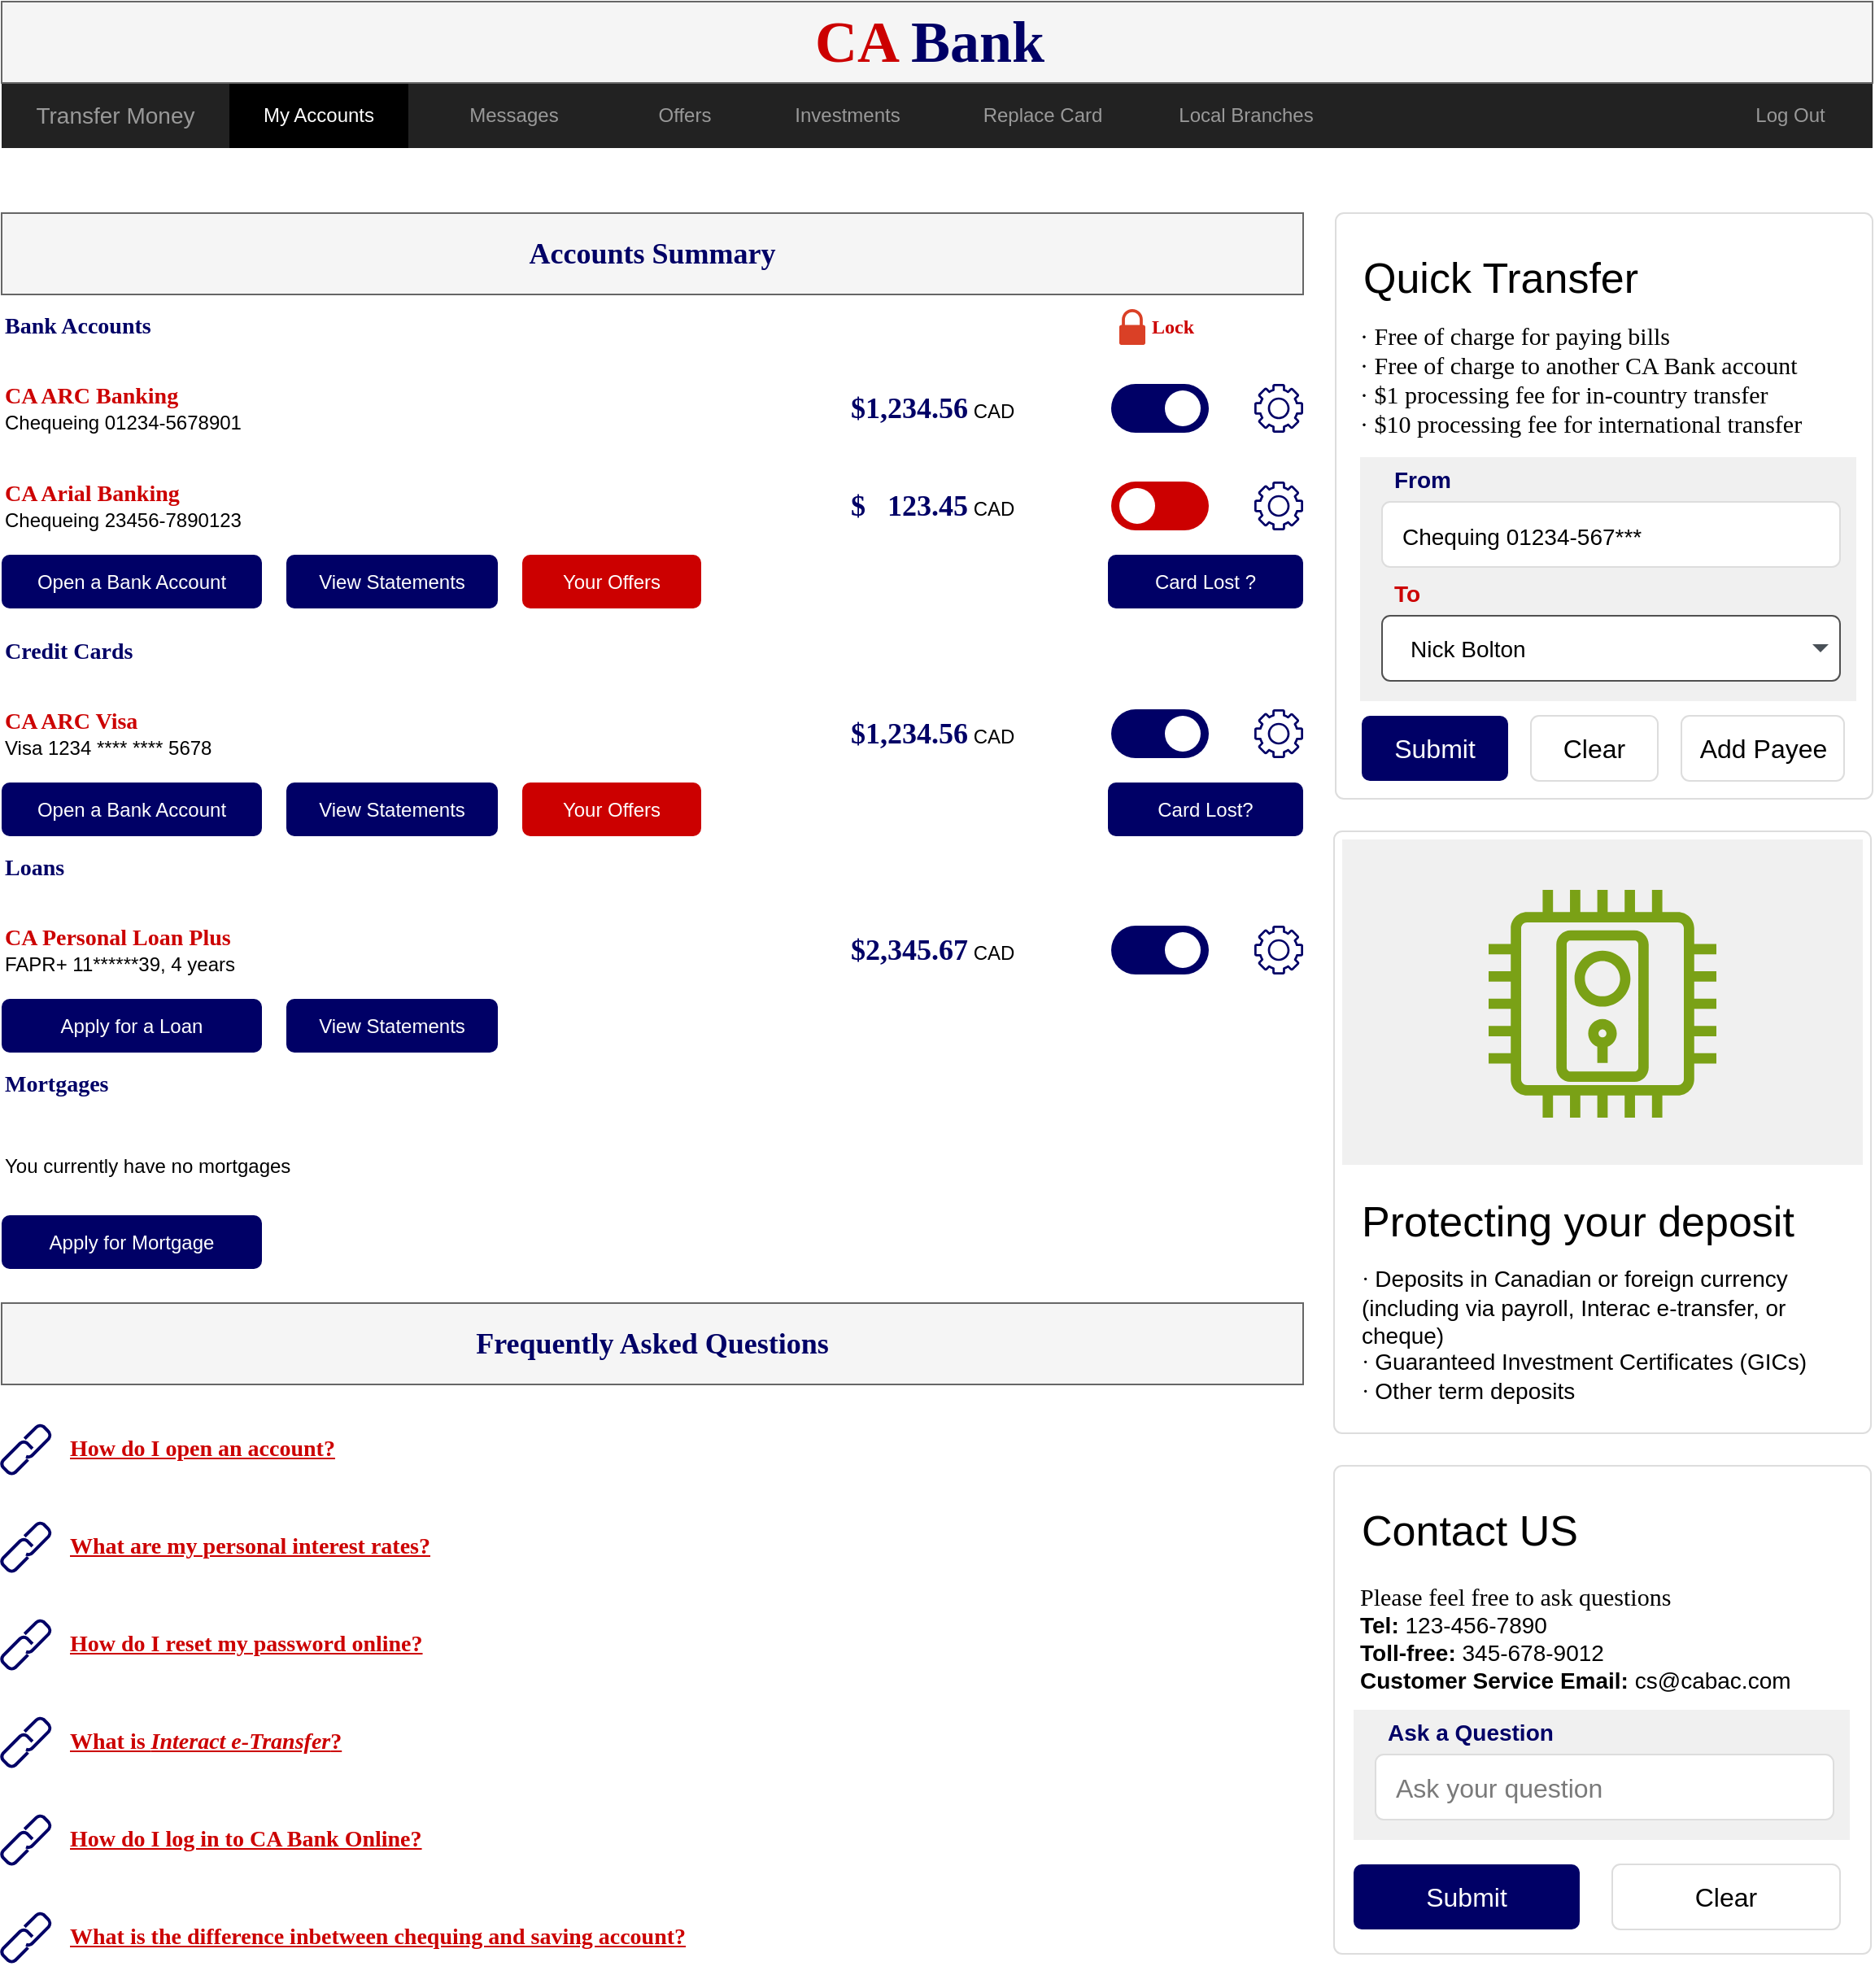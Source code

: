 <mxfile version="24.7.5">
  <diagram name="Page-1" id="c9db0220-8083-56f3-ca83-edcdcd058819">
    <mxGraphModel dx="5194" dy="2880" grid="1" gridSize="10" guides="1" tooltips="1" connect="1" arrows="1" fold="1" page="1" pageScale="1.5" pageWidth="826" pageHeight="1169" background="none" math="0" shadow="0">
      <root>
        <mxCell id="0" style=";html=1;" />
        <mxCell id="1" style=";html=1;" parent="0" />
        <mxCell id="3d76a8aef4d5c911-1" value="" style="html=1;shadow=0;dashed=0;shape=mxgraph.bootstrap.rect;fillColor=#222222;strokeColor=none;whiteSpace=wrap;rounded=0;fontSize=12;fontColor=#000000;align=center;" parent="1" vertex="1">
          <mxGeometry x="40" y="70" width="1150" height="40" as="geometry" />
        </mxCell>
        <mxCell id="3d76a8aef4d5c911-2" value="Transfer Money" style="html=1;shadow=0;dashed=0;fillColor=none;strokeColor=none;shape=mxgraph.bootstrap.rect;fontColor=#999999;fontSize=14;whiteSpace=wrap;" parent="3d76a8aef4d5c911-1" vertex="1">
          <mxGeometry width="140" height="40" as="geometry" />
        </mxCell>
        <mxCell id="3d76a8aef4d5c911-3" value="My Accounts" style="html=1;shadow=0;dashed=0;shape=mxgraph.bootstrap.rect;fillColor=#000000;strokeColor=none;fontColor=#ffffff;spacingRight=0;whiteSpace=wrap;align=center;" parent="3d76a8aef4d5c911-1" vertex="1">
          <mxGeometry x="140" width="110" height="40" as="geometry" />
        </mxCell>
        <mxCell id="3d76a8aef4d5c911-5" value="Messages" style="html=1;shadow=0;dashed=0;fillColor=none;strokeColor=none;shape=mxgraph.bootstrap.rect;fontColor=#999999;spacingRight=0;whiteSpace=wrap;" parent="3d76a8aef4d5c911-1" vertex="1">
          <mxGeometry x="250" width="130.01" height="40" as="geometry" />
        </mxCell>
        <mxCell id="3d76a8aef4d5c911-7" value="Offers" style="html=1;shadow=0;dashed=0;fillColor=none;strokeColor=none;shape=mxgraph.bootstrap.rect;fontColor=#999999;whiteSpace=wrap;" parent="3d76a8aef4d5c911-1" vertex="1">
          <mxGeometry x="380.01" width="79.99" height="40" as="geometry" />
        </mxCell>
        <mxCell id="3d76a8aef4d5c911-8" value="Investments" style="html=1;shadow=0;dashed=0;fillColor=none;strokeColor=none;shape=mxgraph.bootstrap.rect;fontColor=#999999;whiteSpace=wrap;" parent="3d76a8aef4d5c911-1" vertex="1">
          <mxGeometry x="460" width="120" height="40" as="geometry" />
        </mxCell>
        <mxCell id="3d76a8aef4d5c911-10" value="Log Out" style="html=1;shadow=0;dashed=0;fillColor=none;strokeColor=none;shape=mxgraph.bootstrap.rect;fontColor=#999999;whiteSpace=wrap;" parent="3d76a8aef4d5c911-1" vertex="1">
          <mxGeometry x="1049.375" width="100.625" height="40" as="geometry" />
        </mxCell>
        <mxCell id="Jn0wVcpK-2ly_PUziBu9-22" value="Replace Card" style="html=1;shadow=0;dashed=0;fillColor=none;strokeColor=none;shape=mxgraph.bootstrap.rect;fontColor=#999999;whiteSpace=wrap;" vertex="1" parent="3d76a8aef4d5c911-1">
          <mxGeometry x="580" width="120" height="40" as="geometry" />
        </mxCell>
        <mxCell id="Jn0wVcpK-2ly_PUziBu9-39" value="Local Branches" style="html=1;shadow=0;dashed=0;fillColor=none;strokeColor=none;shape=mxgraph.bootstrap.rect;fontColor=#999999;whiteSpace=wrap;" vertex="1" parent="3d76a8aef4d5c911-1">
          <mxGeometry x="700" width="130" height="40" as="geometry" />
        </mxCell>
        <mxCell id="3d76a8aef4d5c911-11" value="" style="html=1;shadow=0;dashed=0;shape=mxgraph.bootstrap.rrect;rSize=5;strokeColor=#dddddd;rounded=0;fontSize=12;align=center;container=0;" parent="1" vertex="1">
          <mxGeometry x="860" y="150" width="330" height="360" as="geometry" />
        </mxCell>
        <mxCell id="3d76a8aef4d5c911-54" value="" style="html=1;shadow=0;dashed=0;shape=mxgraph.bootstrap.rrect;rSize=5;strokeColor=#dddddd;rounded=0;fontSize=12;align=center;container=0;" parent="1" vertex="1">
          <mxGeometry x="859" y="530" width="330" height="370" as="geometry" />
        </mxCell>
        <mxCell id="3RXiinGD9AzOw28SL5Pv-1" value="&lt;font color=&quot;#cc0000&quot; size=&quot;1&quot; face=&quot;Verdana&quot;&gt;&lt;b&gt;&lt;span style=&quot;line-height: 107%; font-size: 36px;&quot; lang=&quot;EN-US&quot;&gt;CA&lt;/span&gt;&lt;/b&gt;&lt;/font&gt;&lt;font color=&quot;#000066&quot; size=&quot;1&quot; face=&quot;Verdana&quot;&gt;&lt;b&gt;&lt;span style=&quot;line-height: 107%; font-size: 36px;&quot; lang=&quot;EN-US&quot;&gt; Bank&lt;/span&gt;&lt;/b&gt;&lt;/font&gt;&lt;font color=&quot;#000066&quot; size=&quot;1&quot; face=&quot;Verdana&quot;&gt;&lt;b&gt;&lt;span style=&quot;line-height: 107%; font-size: 36px;&quot; lang=&quot;EN-US&quot;&gt;&amp;nbsp;&lt;/span&gt;&lt;/b&gt;&lt;/font&gt;" style="text;html=1;align=center;verticalAlign=middle;whiteSpace=wrap;rounded=0;fillColor=#f5f5f5;fontColor=#333333;strokeColor=#666666;" parent="1" vertex="1">
          <mxGeometry x="40" y="20" width="1150" height="50" as="geometry" />
        </mxCell>
        <mxCell id="3RXiinGD9AzOw28SL5Pv-2" value="&lt;font style=&quot;font-size: 14px;&quot; color=&quot;#000066&quot; face=&quot;Verdana&quot;&gt;&lt;b&gt;Bank Accounts&lt;br&gt;&lt;/b&gt;&lt;/font&gt;" style="text;html=1;align=left;verticalAlign=middle;whiteSpace=wrap;rounded=0;" parent="1" vertex="1">
          <mxGeometry x="40" y="200" width="480" height="40" as="geometry" />
        </mxCell>
        <mxCell id="3RXiinGD9AzOw28SL5Pv-105" value="&lt;font color=&quot;#000066&quot; style=&quot;font-size: 18px;&quot; face=&quot;Verdana&quot;&gt;&lt;b&gt;Accounts Summary&lt;br&gt;&lt;/b&gt;&lt;/font&gt;" style="text;html=1;align=center;verticalAlign=middle;whiteSpace=wrap;rounded=0;fillColor=#f5f5f5;strokeColor=#666666;fontColor=#333333;" parent="1" vertex="1">
          <mxGeometry x="40" y="150" width="800" height="50" as="geometry" />
        </mxCell>
        <mxCell id="Jn0wVcpK-2ly_PUziBu9-1" value="&lt;div&gt;&lt;font size=&quot;1&quot; color=&quot;#cc0000&quot; face=&quot;Verdana&quot;&gt;&lt;b style=&quot;font-size: 14px;&quot;&gt;CA ARC Banking&lt;/b&gt;&lt;/font&gt;&lt;/div&gt;&lt;div&gt;Chequeing 01234-5678901&lt;/div&gt;" style="text;html=1;align=left;verticalAlign=middle;whiteSpace=wrap;rounded=0;strokeColor=none;dashed=1;" vertex="1" parent="1">
          <mxGeometry x="40" y="240" width="520" height="60" as="geometry" />
        </mxCell>
        <mxCell id="Jn0wVcpK-2ly_PUziBu9-2" value="&lt;div&gt;&lt;font size=&quot;1&quot; color=&quot;#cc0000&quot; face=&quot;Verdana&quot;&gt;&lt;b style=&quot;font-size: 14px;&quot;&gt;CA ARC Visa&lt;/b&gt;&lt;/font&gt;&lt;/div&gt;&lt;div&gt;Visa 1234 **** **** 5678&lt;br&gt;&lt;/div&gt;" style="text;html=1;align=left;verticalAlign=middle;whiteSpace=wrap;rounded=0;strokeColor=none;dashed=1;" vertex="1" parent="1">
          <mxGeometry x="40" y="440" width="450" height="60" as="geometry" />
        </mxCell>
        <mxCell id="Jn0wVcpK-2ly_PUziBu9-3" value="&lt;font size=&quot;1&quot; color=&quot;#000066&quot; face=&quot;Verdana&quot;&gt;&lt;b style=&quot;font-size: 18px;&quot;&gt;$1,234.56&lt;/b&gt;&lt;/font&gt; CAD" style="text;html=1;align=left;verticalAlign=middle;whiteSpace=wrap;rounded=0;" vertex="1" parent="1">
          <mxGeometry x="560" y="250" width="150" height="40" as="geometry" />
        </mxCell>
        <mxCell id="Jn0wVcpK-2ly_PUziBu9-4" value="&lt;div&gt;&lt;font size=&quot;1&quot; color=&quot;#cc0000&quot; face=&quot;Verdana&quot;&gt;&lt;b style=&quot;font-size: 14px;&quot;&gt;CA Arial Banking&lt;br&gt;&lt;/b&gt;&lt;/font&gt;&lt;/div&gt;&lt;div&gt;Chequeing 23456-7890123&lt;/div&gt;" style="text;html=1;align=left;verticalAlign=middle;whiteSpace=wrap;rounded=0;strokeColor=none;dashed=1;" vertex="1" parent="1">
          <mxGeometry x="40" y="300" width="520" height="60" as="geometry" />
        </mxCell>
        <mxCell id="Jn0wVcpK-2ly_PUziBu9-5" value="&lt;font size=&quot;1&quot; color=&quot;#000066&quot; face=&quot;Verdana&quot;&gt;&lt;b style=&quot;font-size: 18px;&quot;&gt;$&amp;nbsp;&amp;nbsp; 123.45&lt;/b&gt;&lt;/font&gt; CAD" style="text;html=1;align=left;verticalAlign=middle;whiteSpace=wrap;rounded=0;" vertex="1" parent="1">
          <mxGeometry x="560" y="310" width="150" height="40" as="geometry" />
        </mxCell>
        <mxCell id="Jn0wVcpK-2ly_PUziBu9-10" value="" style="fillColor=#000066;strokeColor=none;rounded=1;arcSize=50;sketch=0;hachureGap=4;pointerEvents=0;fontFamily=Architects Daughter;fontSource=https%3A%2F%2Ffonts.googleapis.com%2Fcss%3Ffamily%3DArchitects%2BDaughter;fontSize=20;container=0;" vertex="1" parent="1">
          <mxGeometry x="722" y="255" width="60" height="30" as="geometry" />
        </mxCell>
        <mxCell id="Jn0wVcpK-2ly_PUziBu9-14" value="" style="fillColor=#CC0000;strokeColor=none;rounded=1;arcSize=50;sketch=0;hachureGap=4;pointerEvents=0;fontFamily=Architects Daughter;fontSource=https%3A%2F%2Ffonts.googleapis.com%2Fcss%3Ffamily%3DArchitects%2BDaughter;fontSize=20;container=0;" vertex="1" parent="1">
          <mxGeometry x="722" y="315" width="60" height="30" as="geometry" />
        </mxCell>
        <mxCell id="Jn0wVcpK-2ly_PUziBu9-15" value="" style="shape=ellipse;strokeColor=none;fillColor=#ffffff;sketch=0;hachureGap=4;pointerEvents=0;fontFamily=Architects Daughter;fontSource=https%3A%2F%2Ffonts.googleapis.com%2Fcss%3Ffamily%3DArchitects%2BDaughter;fontSize=20;" vertex="1" parent="1">
          <mxGeometry x="727" y="319" width="22" height="22" as="geometry">
            <mxPoint x="-54" y="-11" as="offset" />
          </mxGeometry>
        </mxCell>
        <mxCell id="Jn0wVcpK-2ly_PUziBu9-11" value="" style="shape=ellipse;strokeColor=none;fillColor=#ffffff;sketch=0;hachureGap=4;pointerEvents=0;fontFamily=Architects Daughter;fontSource=https%3A%2F%2Ffonts.googleapis.com%2Fcss%3Ffamily%3DArchitects%2BDaughter;fontSize=20;" vertex="1" parent="1">
          <mxGeometry x="755" y="259" width="22" height="22" as="geometry">
            <mxPoint x="-27" y="-11" as="offset" />
          </mxGeometry>
        </mxCell>
        <mxCell id="Jn0wVcpK-2ly_PUziBu9-17" value="" style="sketch=0;outlineConnect=0;fontColor=#232F3E;gradientColor=none;fillColor=#000066;strokeColor=none;dashed=0;verticalLabelPosition=bottom;verticalAlign=top;align=center;html=1;fontSize=12;fontStyle=0;aspect=fixed;pointerEvents=1;shape=mxgraph.aws4.gear;" vertex="1" parent="1">
          <mxGeometry x="810" y="255" width="30" height="30" as="geometry" />
        </mxCell>
        <mxCell id="Jn0wVcpK-2ly_PUziBu9-18" value="" style="sketch=0;outlineConnect=0;fontColor=#232F3E;gradientColor=none;fillColor=#000066;strokeColor=none;dashed=0;verticalLabelPosition=bottom;verticalAlign=top;align=center;html=1;fontSize=12;fontStyle=0;aspect=fixed;pointerEvents=1;shape=mxgraph.aws4.gear;" vertex="1" parent="1">
          <mxGeometry x="810" y="315" width="30" height="30" as="geometry" />
        </mxCell>
        <mxCell id="Jn0wVcpK-2ly_PUziBu9-21" value="&lt;font style=&quot;font-size: 14px;&quot; color=&quot;#000066&quot; face=&quot;Verdana&quot;&gt;&lt;b&gt;Credit Cards&lt;br&gt;&lt;/b&gt;&lt;/font&gt;" style="text;html=1;align=left;verticalAlign=middle;whiteSpace=wrap;rounded=0;" vertex="1" parent="1">
          <mxGeometry x="40" y="400" width="480" height="40" as="geometry" />
        </mxCell>
        <mxCell id="Jn0wVcpK-2ly_PUziBu9-23" value="&lt;font size=&quot;1&quot; color=&quot;#000066&quot; face=&quot;Verdana&quot;&gt;&lt;b style=&quot;font-size: 18px;&quot;&gt;$1,234.56&lt;/b&gt;&lt;/font&gt; CAD" style="text;html=1;align=left;verticalAlign=middle;whiteSpace=wrap;rounded=0;" vertex="1" parent="1">
          <mxGeometry x="560" y="450" width="150" height="40" as="geometry" />
        </mxCell>
        <mxCell id="Jn0wVcpK-2ly_PUziBu9-27" value="" style="fillColor=#000066;strokeColor=none;rounded=1;arcSize=50;sketch=0;hachureGap=4;pointerEvents=0;fontFamily=Architects Daughter;fontSource=https%3A%2F%2Ffonts.googleapis.com%2Fcss%3Ffamily%3DArchitects%2BDaughter;fontSize=20;container=0;" vertex="1" parent="1">
          <mxGeometry x="722" y="455" width="60" height="30" as="geometry" />
        </mxCell>
        <mxCell id="Jn0wVcpK-2ly_PUziBu9-28" value="" style="shape=ellipse;strokeColor=none;fillColor=#ffffff;sketch=0;hachureGap=4;pointerEvents=0;fontFamily=Architects Daughter;fontSource=https%3A%2F%2Ffonts.googleapis.com%2Fcss%3Ffamily%3DArchitects%2BDaughter;fontSize=20;" vertex="1" parent="1">
          <mxGeometry x="755" y="459" width="22" height="22" as="geometry">
            <mxPoint x="-27" y="-11" as="offset" />
          </mxGeometry>
        </mxCell>
        <mxCell id="Jn0wVcpK-2ly_PUziBu9-29" value="" style="sketch=0;outlineConnect=0;fontColor=#232F3E;gradientColor=none;fillColor=#000066;strokeColor=none;dashed=0;verticalLabelPosition=bottom;verticalAlign=top;align=center;html=1;fontSize=12;fontStyle=0;aspect=fixed;pointerEvents=1;shape=mxgraph.aws4.gear;" vertex="1" parent="1">
          <mxGeometry x="810" y="455" width="30" height="30" as="geometry" />
        </mxCell>
        <mxCell id="Jn0wVcpK-2ly_PUziBu9-31" value="&lt;font style=&quot;font-size: 12px;&quot;&gt;Open a Bank Account&lt;/font&gt;" style="rounded=1;fillColor=#000066;align=center;strokeColor=none;html=1;whiteSpace=wrap;fontColor=#ffffff;fontSize=12;sketch=0;" vertex="1" parent="1">
          <mxGeometry x="40" y="360" width="160" height="33" as="geometry" />
        </mxCell>
        <mxCell id="Jn0wVcpK-2ly_PUziBu9-38" value="View Statements" style="rounded=1;fillColor=#000066;align=center;strokeColor=none;html=1;whiteSpace=wrap;fontColor=#ffffff;fontSize=12;sketch=0;" vertex="1" parent="1">
          <mxGeometry x="215" y="360" width="130" height="33" as="geometry" />
        </mxCell>
        <mxCell id="Jn0wVcpK-2ly_PUziBu9-40" value="&lt;font style=&quot;font-size: 12px;&quot;&gt;Open a Bank Account&lt;/font&gt;" style="rounded=1;fillColor=#000066;align=center;strokeColor=none;html=1;whiteSpace=wrap;fontColor=#ffffff;fontSize=12;sketch=0;" vertex="1" parent="1">
          <mxGeometry x="40" y="500" width="160" height="33" as="geometry" />
        </mxCell>
        <mxCell id="Jn0wVcpK-2ly_PUziBu9-41" value="View Statements" style="rounded=1;fillColor=#000066;align=center;strokeColor=none;html=1;whiteSpace=wrap;fontColor=#ffffff;fontSize=12;sketch=0;" vertex="1" parent="1">
          <mxGeometry x="215" y="500" width="130" height="33" as="geometry" />
        </mxCell>
        <mxCell id="Jn0wVcpK-2ly_PUziBu9-43" value="Card Lost ?" style="rounded=1;fillColor=#000066;align=center;strokeColor=none;html=1;whiteSpace=wrap;fontColor=#ffffff;fontSize=12;sketch=0;" vertex="1" parent="1">
          <mxGeometry x="720" y="360" width="120" height="33" as="geometry" />
        </mxCell>
        <mxCell id="Jn0wVcpK-2ly_PUziBu9-44" value="Card Lost?" style="rounded=1;fillColor=#000066;align=center;strokeColor=none;html=1;whiteSpace=wrap;fontColor=#ffffff;fontSize=12;sketch=0;" vertex="1" parent="1">
          <mxGeometry x="720" y="500" width="120" height="33" as="geometry" />
        </mxCell>
        <mxCell id="Jn0wVcpK-2ly_PUziBu9-45" value="Your Offers" style="rounded=1;fillColor=#CC0000;align=center;strokeColor=none;html=1;whiteSpace=wrap;fontColor=#ffffff;fontSize=12;sketch=0;" vertex="1" parent="1">
          <mxGeometry x="360" y="360" width="110" height="33" as="geometry" />
        </mxCell>
        <mxCell id="Jn0wVcpK-2ly_PUziBu9-46" value="Your Offers" style="rounded=1;fillColor=#CC0000;align=center;strokeColor=none;html=1;whiteSpace=wrap;fontColor=#ffffff;fontSize=12;sketch=0;" vertex="1" parent="1">
          <mxGeometry x="360" y="500" width="110" height="33" as="geometry" />
        </mxCell>
        <mxCell id="Jn0wVcpK-2ly_PUziBu9-48" value="&lt;div&gt;&lt;font size=&quot;1&quot; color=&quot;#cc0000&quot; face=&quot;Verdana&quot;&gt;&lt;b style=&quot;font-size: 14px;&quot;&gt;CA Personal Loan Plus&lt;br&gt;&lt;/b&gt;&lt;/font&gt;&lt;/div&gt;&lt;div&gt;FAPR+ 11******39, 4 years&lt;br&gt;&lt;/div&gt;" style="text;html=1;align=left;verticalAlign=middle;whiteSpace=wrap;rounded=0;strokeColor=none;dashed=1;" vertex="1" parent="1">
          <mxGeometry x="40" y="573" width="450" height="60" as="geometry" />
        </mxCell>
        <mxCell id="Jn0wVcpK-2ly_PUziBu9-49" value="&lt;font size=&quot;1&quot; color=&quot;#000066&quot; face=&quot;Verdana&quot;&gt;&lt;b style=&quot;font-size: 14px;&quot;&gt;Loans&lt;/b&gt;&lt;/font&gt;" style="text;html=1;align=left;verticalAlign=middle;whiteSpace=wrap;rounded=0;" vertex="1" parent="1">
          <mxGeometry x="40" y="533" width="480" height="40" as="geometry" />
        </mxCell>
        <mxCell id="Jn0wVcpK-2ly_PUziBu9-50" value="&lt;font size=&quot;1&quot; color=&quot;#000066&quot; face=&quot;Verdana&quot;&gt;&lt;b style=&quot;font-size: 18px;&quot;&gt;$2,345.67&lt;/b&gt;&lt;/font&gt; CAD" style="text;html=1;align=left;verticalAlign=middle;whiteSpace=wrap;rounded=0;" vertex="1" parent="1">
          <mxGeometry x="560" y="583" width="150" height="40" as="geometry" />
        </mxCell>
        <mxCell id="Jn0wVcpK-2ly_PUziBu9-51" value="" style="fillColor=#000066;strokeColor=none;rounded=1;arcSize=50;sketch=0;hachureGap=4;pointerEvents=0;fontFamily=Architects Daughter;fontSource=https%3A%2F%2Ffonts.googleapis.com%2Fcss%3Ffamily%3DArchitects%2BDaughter;fontSize=20;container=0;" vertex="1" parent="1">
          <mxGeometry x="722" y="588" width="60" height="30" as="geometry" />
        </mxCell>
        <mxCell id="Jn0wVcpK-2ly_PUziBu9-52" value="" style="shape=ellipse;strokeColor=none;fillColor=#ffffff;sketch=0;hachureGap=4;pointerEvents=0;fontFamily=Architects Daughter;fontSource=https%3A%2F%2Ffonts.googleapis.com%2Fcss%3Ffamily%3DArchitects%2BDaughter;fontSize=20;" vertex="1" parent="1">
          <mxGeometry x="755" y="592" width="22" height="22" as="geometry">
            <mxPoint x="-27" y="-11" as="offset" />
          </mxGeometry>
        </mxCell>
        <mxCell id="Jn0wVcpK-2ly_PUziBu9-53" value="" style="sketch=0;outlineConnect=0;fontColor=#232F3E;gradientColor=none;fillColor=#000066;strokeColor=none;dashed=0;verticalLabelPosition=bottom;verticalAlign=top;align=center;html=1;fontSize=12;fontStyle=0;aspect=fixed;pointerEvents=1;shape=mxgraph.aws4.gear;" vertex="1" parent="1">
          <mxGeometry x="810" y="588" width="30" height="30" as="geometry" />
        </mxCell>
        <mxCell id="Jn0wVcpK-2ly_PUziBu9-54" value="Apply for a Loan" style="rounded=1;fillColor=#000066;align=center;strokeColor=none;html=1;whiteSpace=wrap;fontColor=#ffffff;fontSize=12;sketch=0;" vertex="1" parent="1">
          <mxGeometry x="40" y="633" width="160" height="33" as="geometry" />
        </mxCell>
        <mxCell id="Jn0wVcpK-2ly_PUziBu9-55" value="View Statements" style="rounded=1;fillColor=#000066;align=center;strokeColor=none;html=1;whiteSpace=wrap;fontColor=#ffffff;fontSize=12;sketch=0;" vertex="1" parent="1">
          <mxGeometry x="215" y="633" width="130" height="33" as="geometry" />
        </mxCell>
        <mxCell id="Jn0wVcpK-2ly_PUziBu9-58" value="&lt;font color=&quot;#cc0000&quot; face=&quot;Verdana&quot;&gt;&lt;b&gt;Lock&lt;/b&gt;&lt;/font&gt;" style="text;html=1;align=left;verticalAlign=middle;whiteSpace=wrap;rounded=0;" vertex="1" parent="1">
          <mxGeometry x="745" y="200" width="40" height="40" as="geometry" />
        </mxCell>
        <mxCell id="Jn0wVcpK-2ly_PUziBu9-60" value="" style="sketch=0;pointerEvents=1;shadow=0;dashed=0;html=1;strokeColor=none;labelPosition=center;verticalLabelPosition=bottom;verticalAlign=top;outlineConnect=0;align=center;shape=mxgraph.office.security.lock_protected;fillColor=#DA4026;" vertex="1" parent="1">
          <mxGeometry x="727" y="209" width="16" height="22" as="geometry" />
        </mxCell>
        <mxCell id="Jn0wVcpK-2ly_PUziBu9-71" value="" style="shape=rect;fontSize=24;fillColor=#f0f0f0;strokeColor=none;fontColor=#999999;whiteSpace=wrap;" vertex="1" parent="1">
          <mxGeometry x="875" y="300" width="305" height="150" as="geometry" />
        </mxCell>
        <mxCell id="Jn0wVcpK-2ly_PUziBu9-72" value="&lt;font style=&quot;font-size: 14px;&quot;&gt;Chequing 01234-567***&lt;br&gt;&lt;/font&gt;" style="html=1;shadow=0;dashed=0;shape=mxgraph.bootstrap.rrect;rSize=5;strokeColor=#dddddd;;align=left;spacingLeft=10;fontSize=16;whiteSpace=wrap;rounded=0;" vertex="1" parent="1">
          <mxGeometry x="888.5" y="327.5" width="281.5" height="40" as="geometry" />
        </mxCell>
        <mxCell id="Jn0wVcpK-2ly_PUziBu9-73" value="&lt;b&gt;&lt;font style=&quot;font-size: 14px;&quot; color=&quot;#000066&quot;&gt;From&lt;/font&gt;&lt;/b&gt;" style="html=1;shadow=0;dashed=0;shape=mxgraph.bootstrap.rect;strokeColor=none;fillColor=none;fontColor=#999999;align=left;spacingLeft=5;whiteSpace=wrap;rounded=0;" vertex="1" parent="1">
          <mxGeometry x="888.5" y="300" width="160" height="27.5" as="geometry" />
        </mxCell>
        <mxCell id="Jn0wVcpK-2ly_PUziBu9-74" value="&lt;font style=&quot;font-size: 14px;&quot; color=&quot;#cc0000&quot;&gt;&lt;b&gt;To&lt;/b&gt;&lt;/font&gt;" style="html=1;shadow=0;dashed=0;shape=mxgraph.bootstrap.rect;strokeColor=none;fillColor=none;fontColor=#999999;align=left;spacingLeft=5;whiteSpace=wrap;rounded=0;" vertex="1" parent="1">
          <mxGeometry x="888.5" y="370" width="160" height="27.5" as="geometry" />
        </mxCell>
        <mxCell id="Jn0wVcpK-2ly_PUziBu9-75" value="&lt;font style=&quot;font-size: 14px;&quot; color=&quot;#000000&quot;&gt;Nick Bolton&lt;/font&gt;" style="html=1;shadow=0;dashed=0;shape=mxgraph.bootstrap.rrect;rSize=5;strokeColor=#505050;strokeWidth=1;fillColor=#ffffff;fontColor=#777777;whiteSpace=wrap;align=left;verticalAlign=middle;fontStyle=0;fontSize=14;spacingRight=0;spacing=17;" vertex="1" parent="1">
          <mxGeometry x="888.5" y="397.5" width="281.5" height="40" as="geometry" />
        </mxCell>
        <mxCell id="Jn0wVcpK-2ly_PUziBu9-76" value="" style="shape=triangle;direction=south;fillColor=#495057;strokeColor=none;perimeter=none;" vertex="1" parent="Jn0wVcpK-2ly_PUziBu9-75">
          <mxGeometry x="1" y="0.5" width="10" height="5" relative="1" as="geometry">
            <mxPoint x="-17" y="-2.5" as="offset" />
          </mxGeometry>
        </mxCell>
        <mxCell id="3d76a8aef4d5c911-13" value="Quick Transfer" style="html=1;shadow=0;dashed=0;shape=mxgraph.bootstrap.anchor;fontSize=26;align=left;whiteSpace=wrap;" parent="1" vertex="1">
          <mxGeometry x="875" y="170" width="300" height="40" as="geometry" />
        </mxCell>
        <mxCell id="3d76a8aef4d5c911-14" value="&lt;div style=&quot;font-size: 15px;&quot;&gt;&lt;font face=&quot;Tahoma&quot;&gt;· Free of charge for paying bills&lt;br&gt;· Free of charge to another CA Bank account&lt;br&gt;· $1 processing fee for in-country transfer&lt;br&gt;· $10 processing fee for international transfer&lt;/font&gt;&lt;br&gt;&lt;/div&gt;" style="html=1;shadow=0;dashed=0;shape=mxgraph.bootstrap.anchor;strokeColor=#dddddd;whiteSpace=wrap;align=left;verticalAlign=top;fontSize=14;whiteSpace=wrap;" parent="1" vertex="1">
          <mxGeometry x="872.5" y="210" width="305" height="90" as="geometry" />
        </mxCell>
        <mxCell id="Jn0wVcpK-2ly_PUziBu9-77" value="Add Payee" style="html=1;shadow=0;dashed=0;shape=mxgraph.bootstrap.rrect;rSize=5;fontSize=16;strokeColor=#dddddd;whiteSpace=wrap;" vertex="1" parent="1">
          <mxGeometry x="1072.5" y="459" width="100" height="40" as="geometry" />
        </mxCell>
        <mxCell id="Jn0wVcpK-2ly_PUziBu9-78" value="Clear" style="html=1;shadow=0;dashed=0;shape=mxgraph.bootstrap.rrect;rSize=5;fontSize=16;strokeColor=#dddddd;whiteSpace=wrap;" vertex="1" parent="1">
          <mxGeometry x="980" y="459" width="78" height="40" as="geometry" />
        </mxCell>
        <mxCell id="Jn0wVcpK-2ly_PUziBu9-79" value="Submit" style="html=1;shadow=0;dashed=0;shape=mxgraph.bootstrap.rrect;rSize=5;fontSize=16;fillColor=#000066;strokeColor=none;fontColor=#ffffff;whiteSpace=wrap;" vertex="1" parent="1">
          <mxGeometry x="876" y="459" width="90" height="40" as="geometry" />
        </mxCell>
        <mxCell id="3d76a8aef4d5c911-55" value="" style="shape=rect;fontSize=24;fillColor=#f0f0f0;strokeColor=none;fontColor=#999999;whiteSpace=wrap;" parent="1" vertex="1">
          <mxGeometry x="864" y="535" width="320" height="200" as="geometry" />
        </mxCell>
        <mxCell id="3d76a8aef4d5c911-56" value="Protecting your deposit" style="html=1;shadow=0;dashed=0;shape=mxgraph.bootstrap.anchor;fontSize=26;align=left;whiteSpace=wrap;" parent="1" vertex="1">
          <mxGeometry x="874" y="750" width="300" height="40" as="geometry" />
        </mxCell>
        <mxCell id="3d76a8aef4d5c911-57" value="&lt;div class=&quot;mt-16 typography&quot;&gt;&lt;font face=&quot;Tahoma&quot;&gt;· &lt;/font&gt;Deposits in Canadian or foreign currency (including via payroll, Interac e-transfer, or cheque)&lt;br&gt;&lt;font face=&quot;Tahoma&quot;&gt;· &lt;/font&gt;Guaranteed Investment Certificates (GICs)&lt;br&gt;&lt;font face=&quot;Tahoma&quot;&gt;· &lt;/font&gt;Other term deposits&lt;br&gt;&lt;/div&gt;" style="html=1;shadow=0;dashed=0;shape=mxgraph.bootstrap.anchor;strokeColor=#dddddd;whiteSpace=wrap;align=left;verticalAlign=top;fontSize=14;whiteSpace=wrap;" parent="1" vertex="1">
          <mxGeometry x="874" y="790" width="300" height="100" as="geometry" />
        </mxCell>
        <mxCell id="Jn0wVcpK-2ly_PUziBu9-80" value="&lt;div&gt;You currently have no mortgages&lt;br&gt;&lt;/div&gt;" style="text;html=1;align=left;verticalAlign=middle;whiteSpace=wrap;rounded=0;strokeColor=none;dashed=1;" vertex="1" parent="1">
          <mxGeometry x="40" y="706" width="450" height="60" as="geometry" />
        </mxCell>
        <mxCell id="Jn0wVcpK-2ly_PUziBu9-81" value="&lt;font size=&quot;1&quot; color=&quot;#000066&quot; face=&quot;Verdana&quot;&gt;&lt;b style=&quot;font-size: 14px;&quot;&gt;Mortgages&lt;/b&gt;&lt;/font&gt;" style="text;html=1;align=left;verticalAlign=middle;whiteSpace=wrap;rounded=0;" vertex="1" parent="1">
          <mxGeometry x="40" y="666" width="480" height="40" as="geometry" />
        </mxCell>
        <mxCell id="Jn0wVcpK-2ly_PUziBu9-86" value="Apply for Mortgage" style="rounded=1;fillColor=#000066;align=center;strokeColor=none;html=1;whiteSpace=wrap;fontColor=#ffffff;fontSize=12;sketch=0;" vertex="1" parent="1">
          <mxGeometry x="40" y="766" width="160" height="33" as="geometry" />
        </mxCell>
        <mxCell id="Jn0wVcpK-2ly_PUziBu9-89" value="" style="sketch=0;outlineConnect=0;fontColor=#232F3E;gradientColor=none;fillColor=#7AA116;strokeColor=none;dashed=0;verticalLabelPosition=bottom;verticalAlign=top;align=center;html=1;fontSize=12;fontStyle=0;aspect=fixed;pointerEvents=1;shape=mxgraph.aws4.door_lock;" vertex="1" parent="1">
          <mxGeometry x="954" y="566" width="140" height="140" as="geometry" />
        </mxCell>
        <mxCell id="Jn0wVcpK-2ly_PUziBu9-91" value="&lt;font color=&quot;#000066&quot; style=&quot;font-size: 18px;&quot; face=&quot;Verdana&quot;&gt;&lt;b&gt;Frequently Asked Questions&lt;br&gt;&lt;/b&gt;&lt;/font&gt;" style="text;html=1;align=center;verticalAlign=middle;whiteSpace=wrap;rounded=0;fillColor=#f5f5f5;strokeColor=#666666;fontColor=#333333;" vertex="1" parent="1">
          <mxGeometry x="40" y="820" width="800" height="50" as="geometry" />
        </mxCell>
        <mxCell id="Jn0wVcpK-2ly_PUziBu9-92" value="&lt;div&gt;&lt;font size=&quot;1&quot; color=&quot;#cc0000&quot; face=&quot;Verdana&quot;&gt;&lt;b style=&quot;font-size: 14px;&quot;&gt;&lt;u&gt;What are my personal interest rates?&lt;/u&gt; &lt;br&gt;&lt;/b&gt;&lt;/font&gt;&lt;/div&gt;" style="text;html=1;align=left;verticalAlign=middle;whiteSpace=wrap;rounded=0;strokeColor=none;dashed=1;" vertex="1" parent="1">
          <mxGeometry x="80" y="940" width="450" height="60" as="geometry" />
        </mxCell>
        <mxCell id="Jn0wVcpK-2ly_PUziBu9-95" value="" style="html=1;verticalLabelPosition=bottom;align=center;labelBackgroundColor=#ffffff;verticalAlign=top;strokeWidth=2;strokeColor=#000066;shadow=0;dashed=0;shape=mxgraph.ios7.icons.link;" vertex="1" parent="1">
          <mxGeometry x="40" y="955" width="30" height="30" as="geometry" />
        </mxCell>
        <mxCell id="Jn0wVcpK-2ly_PUziBu9-96" value="&lt;div&gt;&lt;font size=&quot;1&quot; color=&quot;#cc0000&quot; face=&quot;Verdana&quot;&gt;&lt;b style=&quot;font-size: 14px;&quot;&gt;&lt;u&gt;How do I open an account?&lt;/u&gt; &lt;br&gt;&lt;/b&gt;&lt;/font&gt;&lt;/div&gt;" style="text;html=1;align=left;verticalAlign=middle;whiteSpace=wrap;rounded=0;strokeColor=none;dashed=1;" vertex="1" parent="1">
          <mxGeometry x="80" y="880" width="450" height="60" as="geometry" />
        </mxCell>
        <mxCell id="Jn0wVcpK-2ly_PUziBu9-97" value="" style="html=1;verticalLabelPosition=bottom;align=center;labelBackgroundColor=#ffffff;verticalAlign=top;strokeWidth=2;strokeColor=#000066;shadow=0;dashed=0;shape=mxgraph.ios7.icons.link;" vertex="1" parent="1">
          <mxGeometry x="40" y="895" width="30" height="30" as="geometry" />
        </mxCell>
        <mxCell id="Jn0wVcpK-2ly_PUziBu9-98" value="&lt;div&gt;&lt;font size=&quot;1&quot; color=&quot;#cc0000&quot; face=&quot;Verdana&quot;&gt;&lt;b style=&quot;font-size: 14px;&quot;&gt;&lt;u&gt;How do I reset my password online?&lt;/u&gt; &lt;br&gt;&lt;/b&gt;&lt;/font&gt;&lt;/div&gt;" style="text;html=1;align=left;verticalAlign=middle;whiteSpace=wrap;rounded=0;strokeColor=none;dashed=1;" vertex="1" parent="1">
          <mxGeometry x="80" y="1000" width="450" height="60" as="geometry" />
        </mxCell>
        <mxCell id="Jn0wVcpK-2ly_PUziBu9-99" value="" style="html=1;verticalLabelPosition=bottom;align=center;labelBackgroundColor=#ffffff;verticalAlign=top;strokeWidth=2;strokeColor=#000066;shadow=0;dashed=0;shape=mxgraph.ios7.icons.link;" vertex="1" parent="1">
          <mxGeometry x="40" y="1015" width="30" height="30" as="geometry" />
        </mxCell>
        <mxCell id="Jn0wVcpK-2ly_PUziBu9-100" value="&lt;div&gt;&lt;font size=&quot;1&quot; color=&quot;#cc0000&quot; face=&quot;Verdana&quot;&gt;&lt;b style=&quot;font-size: 14px;&quot;&gt;&lt;u&gt;What is &lt;i&gt;Interact e-Transfer&lt;/i&gt;?&lt;/u&gt; &lt;br&gt;&lt;/b&gt;&lt;/font&gt;&lt;/div&gt;" style="text;html=1;align=left;verticalAlign=middle;whiteSpace=wrap;rounded=0;strokeColor=none;dashed=1;" vertex="1" parent="1">
          <mxGeometry x="80" y="1060" width="450" height="60" as="geometry" />
        </mxCell>
        <mxCell id="Jn0wVcpK-2ly_PUziBu9-101" value="" style="html=1;verticalLabelPosition=bottom;align=center;labelBackgroundColor=#ffffff;verticalAlign=top;strokeWidth=2;strokeColor=#000066;shadow=0;dashed=0;shape=mxgraph.ios7.icons.link;" vertex="1" parent="1">
          <mxGeometry x="40" y="1075" width="30" height="30" as="geometry" />
        </mxCell>
        <mxCell id="Jn0wVcpK-2ly_PUziBu9-102" value="" style="html=1;shadow=0;dashed=0;shape=mxgraph.bootstrap.rrect;rSize=5;strokeColor=#dddddd;rounded=0;fontSize=12;align=center;container=0;" vertex="1" parent="1">
          <mxGeometry x="859" y="920" width="330" height="300" as="geometry" />
        </mxCell>
        <mxCell id="Jn0wVcpK-2ly_PUziBu9-109" value="Contact US" style="html=1;shadow=0;dashed=0;shape=mxgraph.bootstrap.anchor;fontSize=26;align=left;whiteSpace=wrap;" vertex="1" parent="1">
          <mxGeometry x="874" y="940" width="300" height="40" as="geometry" />
        </mxCell>
        <mxCell id="Jn0wVcpK-2ly_PUziBu9-110" value="&lt;div style=&quot;font-size: 15px;&quot;&gt;&lt;font face=&quot;Tahoma&quot;&gt;Please feel free to ask questions&lt;/font&gt;&lt;br&gt;&lt;/div&gt;&lt;div&gt;&lt;b&gt;Tel:&lt;/b&gt; 123-456-7890&lt;/div&gt;&lt;div&gt;&lt;b&gt;Toll-free:&lt;/b&gt; 345-678-9012&lt;/div&gt;&lt;div&gt;&lt;b&gt;Customer Service Email:&lt;/b&gt; cs@cabac.com&lt;br&gt;&lt;/div&gt;" style="html=1;shadow=0;dashed=0;shape=mxgraph.bootstrap.anchor;strokeColor=#dddddd;whiteSpace=wrap;align=left;verticalAlign=top;fontSize=14;whiteSpace=wrap;" vertex="1" parent="1">
          <mxGeometry x="872.5" y="985" width="305" height="90" as="geometry" />
        </mxCell>
        <mxCell id="Jn0wVcpK-2ly_PUziBu9-112" value="Clear" style="html=1;shadow=0;dashed=0;shape=mxgraph.bootstrap.rrect;rSize=5;fontSize=16;strokeColor=#dddddd;whiteSpace=wrap;" vertex="1" parent="1">
          <mxGeometry x="1030" y="1165" width="140" height="40" as="geometry" />
        </mxCell>
        <mxCell id="Jn0wVcpK-2ly_PUziBu9-113" value="Submit" style="html=1;shadow=0;dashed=0;shape=mxgraph.bootstrap.rrect;rSize=5;fontSize=16;fillColor=#000066;strokeColor=none;fontColor=#ffffff;whiteSpace=wrap;" vertex="1" parent="1">
          <mxGeometry x="871" y="1165" width="139" height="40" as="geometry" />
        </mxCell>
        <mxCell id="Jn0wVcpK-2ly_PUziBu9-114" value="&lt;div&gt;&lt;font size=&quot;1&quot; color=&quot;#cc0000&quot; face=&quot;Verdana&quot;&gt;&lt;b style=&quot;font-size: 14px;&quot;&gt;&lt;u&gt;How do I log in to CA Bank Online?&lt;/u&gt; &lt;br&gt;&lt;/b&gt;&lt;/font&gt;&lt;/div&gt;" style="text;html=1;align=left;verticalAlign=middle;whiteSpace=wrap;rounded=0;strokeColor=none;dashed=1;" vertex="1" parent="1">
          <mxGeometry x="80" y="1120" width="450" height="60" as="geometry" />
        </mxCell>
        <mxCell id="Jn0wVcpK-2ly_PUziBu9-115" value="" style="html=1;verticalLabelPosition=bottom;align=center;labelBackgroundColor=#ffffff;verticalAlign=top;strokeWidth=2;strokeColor=#000066;shadow=0;dashed=0;shape=mxgraph.ios7.icons.link;" vertex="1" parent="1">
          <mxGeometry x="40" y="1135" width="30" height="30" as="geometry" />
        </mxCell>
        <mxCell id="Jn0wVcpK-2ly_PUziBu9-118" value="" style="shape=rect;fontSize=24;fillColor=#f0f0f0;strokeColor=none;fontColor=#999999;whiteSpace=wrap;" vertex="1" parent="1">
          <mxGeometry x="871" y="1070" width="305" height="80" as="geometry" />
        </mxCell>
        <mxCell id="Jn0wVcpK-2ly_PUziBu9-119" value="&lt;font color=&quot;#7a7a7a&quot;&gt;Ask your question&lt;br&gt;&lt;/font&gt;" style="html=1;shadow=0;dashed=0;shape=mxgraph.bootstrap.rrect;rSize=5;strokeColor=#dddddd;;align=left;spacingLeft=10;fontSize=16;whiteSpace=wrap;rounded=0;" vertex="1" parent="1">
          <mxGeometry x="884.5" y="1097.5" width="281.5" height="40" as="geometry" />
        </mxCell>
        <mxCell id="Jn0wVcpK-2ly_PUziBu9-120" value="&lt;font style=&quot;font-size: 14px;&quot; color=&quot;#000066&quot;&gt;&lt;b&gt;Ask a Question&lt;br&gt;&lt;/b&gt;&lt;/font&gt;" style="html=1;shadow=0;dashed=0;shape=mxgraph.bootstrap.rect;strokeColor=none;fillColor=none;fontColor=#999999;align=left;spacingLeft=5;whiteSpace=wrap;rounded=0;" vertex="1" parent="1">
          <mxGeometry x="884.5" y="1070" width="160" height="27.5" as="geometry" />
        </mxCell>
        <mxCell id="Jn0wVcpK-2ly_PUziBu9-122" value="&lt;div&gt;&lt;font size=&quot;1&quot; color=&quot;#cc0000&quot; face=&quot;Verdana&quot;&gt;&lt;b style=&quot;font-size: 14px;&quot;&gt;&lt;u&gt;What is the difference inbetween chequing and saving account?&lt;/u&gt; &lt;br&gt;&lt;/b&gt;&lt;/font&gt;&lt;/div&gt;" style="text;html=1;align=left;verticalAlign=middle;whiteSpace=wrap;rounded=0;strokeColor=none;dashed=1;" vertex="1" parent="1">
          <mxGeometry x="80" y="1180" width="560" height="60" as="geometry" />
        </mxCell>
        <mxCell id="Jn0wVcpK-2ly_PUziBu9-123" value="" style="html=1;verticalLabelPosition=bottom;align=center;labelBackgroundColor=#ffffff;verticalAlign=top;strokeWidth=2;strokeColor=#000066;shadow=0;dashed=0;shape=mxgraph.ios7.icons.link;" vertex="1" parent="1">
          <mxGeometry x="40" y="1195" width="30" height="30" as="geometry" />
        </mxCell>
      </root>
    </mxGraphModel>
  </diagram>
</mxfile>
